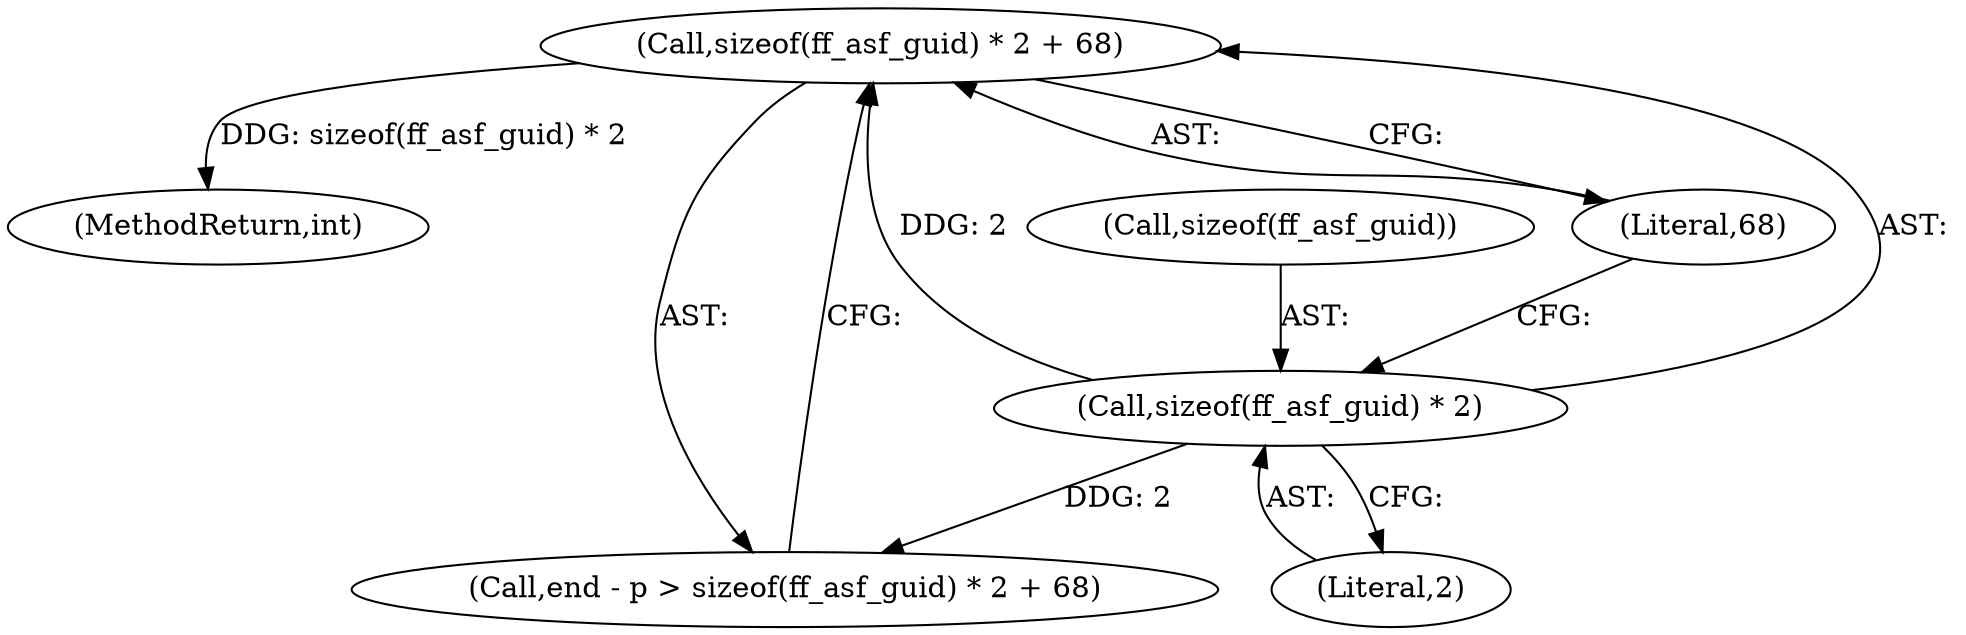 digraph "0_FFmpeg_cced03dd667a5df6df8fd40d8de0bff477ee02e8@API" {
"1000226" [label="(Call,sizeof(ff_asf_guid) * 2 + 68)"];
"1000227" [label="(Call,sizeof(ff_asf_guid) * 2)"];
"1000226" [label="(Call,sizeof(ff_asf_guid) * 2 + 68)"];
"1000227" [label="(Call,sizeof(ff_asf_guid) * 2)"];
"1000524" [label="(MethodReturn,int)"];
"1000231" [label="(Literal,68)"];
"1000222" [label="(Call,end - p > sizeof(ff_asf_guid) * 2 + 68)"];
"1000230" [label="(Literal,2)"];
"1000228" [label="(Call,sizeof(ff_asf_guid))"];
"1000226" -> "1000222"  [label="AST: "];
"1000226" -> "1000231"  [label="CFG: "];
"1000227" -> "1000226"  [label="AST: "];
"1000231" -> "1000226"  [label="AST: "];
"1000222" -> "1000226"  [label="CFG: "];
"1000226" -> "1000524"  [label="DDG: sizeof(ff_asf_guid) * 2"];
"1000227" -> "1000226"  [label="DDG: 2"];
"1000227" -> "1000230"  [label="CFG: "];
"1000228" -> "1000227"  [label="AST: "];
"1000230" -> "1000227"  [label="AST: "];
"1000231" -> "1000227"  [label="CFG: "];
"1000227" -> "1000222"  [label="DDG: 2"];
}
